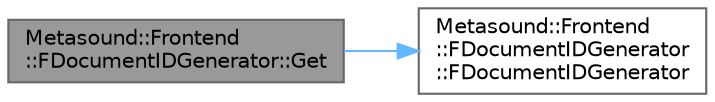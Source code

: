 digraph "Metasound::Frontend::FDocumentIDGenerator::Get"
{
 // INTERACTIVE_SVG=YES
 // LATEX_PDF_SIZE
  bgcolor="transparent";
  edge [fontname=Helvetica,fontsize=10,labelfontname=Helvetica,labelfontsize=10];
  node [fontname=Helvetica,fontsize=10,shape=box,height=0.2,width=0.4];
  rankdir="LR";
  Node1 [id="Node000001",label="Metasound::Frontend\l::FDocumentIDGenerator::Get",height=0.2,width=0.4,color="gray40", fillcolor="grey60", style="filled", fontcolor="black",tooltip=" "];
  Node1 -> Node2 [id="edge1_Node000001_Node000002",color="steelblue1",style="solid",tooltip=" "];
  Node2 [id="Node000002",label="Metasound::Frontend\l::FDocumentIDGenerator\l::FDocumentIDGenerator",height=0.2,width=0.4,color="grey40", fillcolor="white", style="filled",URL="$de/dca/classMetasound_1_1Frontend_1_1FDocumentIDGenerator.html#ae8d3e5b631ec0c821129848404c1d207",tooltip=" "];
}
